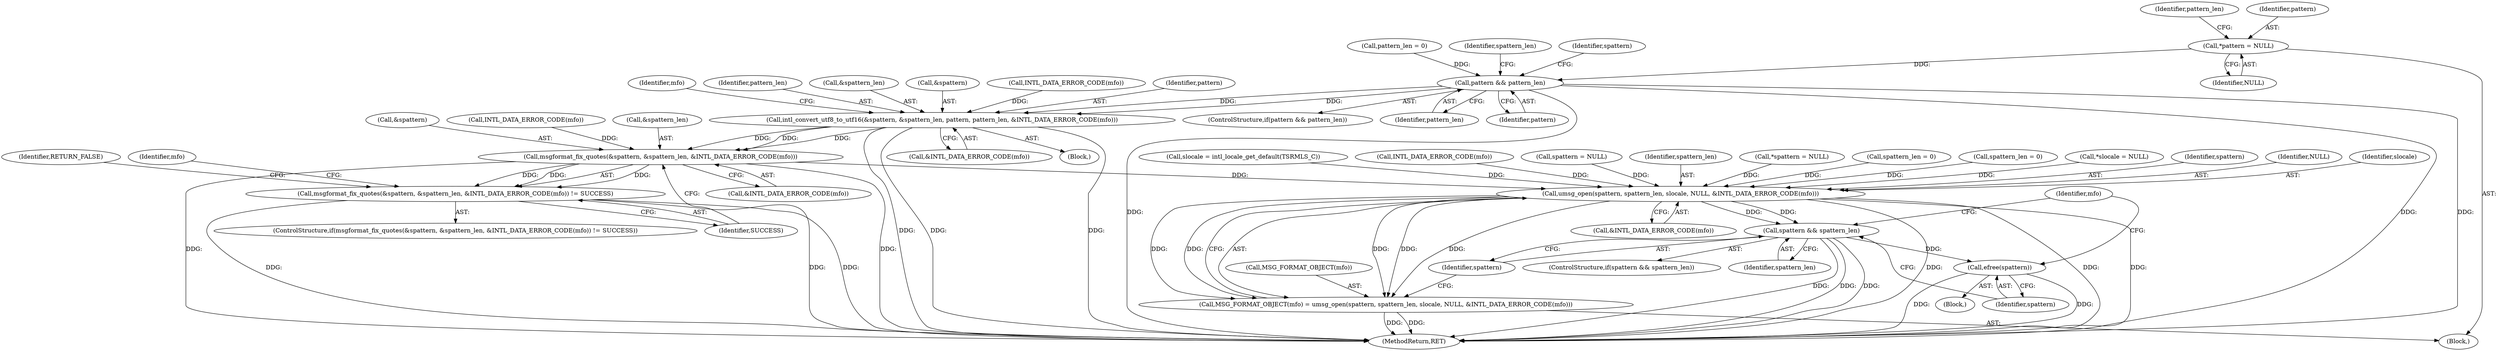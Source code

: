 digraph "0_php-src_6d55ba265637d6adf0ba7e9c9ef11187d1ec2f5b?w=1@pointer" {
"1000116" [label="(Call,*pattern = NULL)"];
"1000144" [label="(Call,pattern && pattern_len)"];
"1000148" [label="(Call,intl_convert_utf8_to_utf16(&spattern, &spattern_len, pattern, pattern_len, &INTL_DATA_ERROR_CODE(mfo)))"];
"1000183" [label="(Call,msgformat_fix_quotes(&spattern, &spattern_len, &INTL_DATA_ERROR_CODE(mfo)))"];
"1000182" [label="(Call,msgformat_fix_quotes(&spattern, &spattern_len, &INTL_DATA_ERROR_CODE(mfo)) != SUCCESS)"];
"1000197" [label="(Call,umsg_open(spattern, spattern_len, slocale, NULL, &INTL_DATA_ERROR_CODE(mfo)))"];
"1000194" [label="(Call,MSG_FORMAT_OBJECT(mfo) = umsg_open(spattern, spattern_len, slocale, NULL, &INTL_DATA_ERROR_CODE(mfo)))"];
"1000206" [label="(Call,spattern && spattern_len)"];
"1000210" [label="(Call,efree(spattern))"];
"1000197" [label="(Call,umsg_open(spattern, spattern_len, slocale, NULL, &INTL_DATA_ERROR_CODE(mfo)))"];
"1000188" [label="(Call,&INTL_DATA_ERROR_CODE(mfo))"];
"1000118" [label="(Identifier,NULL)"];
"1000184" [label="(Call,&spattern)"];
"1000153" [label="(Identifier,pattern)"];
"1000161" [label="(Identifier,mfo)"];
"1000209" [label="(Block,)"];
"1000205" [label="(ControlStructure,if(spattern && spattern_len))"];
"1000211" [label="(Identifier,spattern)"];
"1000121" [label="(Identifier,pattern_len)"];
"1000194" [label="(Call,MSG_FORMAT_OBJECT(mfo) = umsg_open(spattern, spattern_len, slocale, NULL, &INTL_DATA_ERROR_CODE(mfo)))"];
"1000145" [label="(Identifier,pattern)"];
"1000166" [label="(Call,spattern_len = 0)"];
"1000143" [label="(ControlStructure,if(pattern && pattern_len))"];
"1000124" [label="(Call,*slocale = NULL)"];
"1000206" [label="(Call,spattern && spattern_len)"];
"1000120" [label="(Call,pattern_len = 0)"];
"1000154" [label="(Identifier,pattern_len)"];
"1000189" [label="(Call,INTL_DATA_ERROR_CODE(mfo))"];
"1000213" [label="(Identifier,mfo)"];
"1000210" [label="(Call,efree(spattern))"];
"1000183" [label="(Call,msgformat_fix_quotes(&spattern, &spattern_len, &INTL_DATA_ERROR_CODE(mfo)))"];
"1000155" [label="(Call,&INTL_DATA_ERROR_CODE(mfo))"];
"1000198" [label="(Identifier,spattern)"];
"1000201" [label="(Identifier,NULL)"];
"1000181" [label="(ControlStructure,if(msgformat_fix_quotes(&spattern, &spattern_len, &INTL_DATA_ERROR_CODE(mfo)) != SUCCESS))"];
"1000147" [label="(Block,)"];
"1000200" [label="(Identifier,slocale)"];
"1000177" [label="(Call,slocale = intl_locale_get_default(TSRMLS_C))"];
"1000186" [label="(Call,&spattern_len)"];
"1000202" [label="(Call,&INTL_DATA_ERROR_CODE(mfo))"];
"1000203" [label="(Call,INTL_DATA_ERROR_CODE(mfo))"];
"1000215" [label="(MethodReturn,RET)"];
"1000169" [label="(Call,spattern = NULL)"];
"1000195" [label="(Call,MSG_FORMAT_OBJECT(mfo))"];
"1000208" [label="(Identifier,spattern_len)"];
"1000151" [label="(Call,&spattern_len)"];
"1000105" [label="(Block,)"];
"1000199" [label="(Identifier,spattern_len)"];
"1000207" [label="(Identifier,spattern)"];
"1000108" [label="(Call,*spattern = NULL)"];
"1000148" [label="(Call,intl_convert_utf8_to_utf16(&spattern, &spattern_len, pattern, pattern_len, &INTL_DATA_ERROR_CODE(mfo)))"];
"1000117" [label="(Identifier,pattern)"];
"1000167" [label="(Identifier,spattern_len)"];
"1000191" [label="(Identifier,SUCCESS)"];
"1000112" [label="(Call,spattern_len = 0)"];
"1000144" [label="(Call,pattern && pattern_len)"];
"1000150" [label="(Identifier,spattern)"];
"1000193" [label="(Identifier,RETURN_FALSE)"];
"1000146" [label="(Identifier,pattern_len)"];
"1000149" [label="(Call,&spattern)"];
"1000116" [label="(Call,*pattern = NULL)"];
"1000156" [label="(Call,INTL_DATA_ERROR_CODE(mfo))"];
"1000196" [label="(Identifier,mfo)"];
"1000182" [label="(Call,msgformat_fix_quotes(&spattern, &spattern_len, &INTL_DATA_ERROR_CODE(mfo)) != SUCCESS)"];
"1000116" -> "1000105"  [label="AST: "];
"1000116" -> "1000118"  [label="CFG: "];
"1000117" -> "1000116"  [label="AST: "];
"1000118" -> "1000116"  [label="AST: "];
"1000121" -> "1000116"  [label="CFG: "];
"1000116" -> "1000144"  [label="DDG: "];
"1000144" -> "1000143"  [label="AST: "];
"1000144" -> "1000145"  [label="CFG: "];
"1000144" -> "1000146"  [label="CFG: "];
"1000145" -> "1000144"  [label="AST: "];
"1000146" -> "1000144"  [label="AST: "];
"1000150" -> "1000144"  [label="CFG: "];
"1000167" -> "1000144"  [label="CFG: "];
"1000144" -> "1000215"  [label="DDG: "];
"1000144" -> "1000215"  [label="DDG: "];
"1000144" -> "1000215"  [label="DDG: "];
"1000120" -> "1000144"  [label="DDG: "];
"1000144" -> "1000148"  [label="DDG: "];
"1000144" -> "1000148"  [label="DDG: "];
"1000148" -> "1000147"  [label="AST: "];
"1000148" -> "1000155"  [label="CFG: "];
"1000149" -> "1000148"  [label="AST: "];
"1000151" -> "1000148"  [label="AST: "];
"1000153" -> "1000148"  [label="AST: "];
"1000154" -> "1000148"  [label="AST: "];
"1000155" -> "1000148"  [label="AST: "];
"1000161" -> "1000148"  [label="CFG: "];
"1000148" -> "1000215"  [label="DDG: "];
"1000148" -> "1000215"  [label="DDG: "];
"1000148" -> "1000215"  [label="DDG: "];
"1000156" -> "1000148"  [label="DDG: "];
"1000148" -> "1000183"  [label="DDG: "];
"1000148" -> "1000183"  [label="DDG: "];
"1000148" -> "1000183"  [label="DDG: "];
"1000183" -> "1000182"  [label="AST: "];
"1000183" -> "1000188"  [label="CFG: "];
"1000184" -> "1000183"  [label="AST: "];
"1000186" -> "1000183"  [label="AST: "];
"1000188" -> "1000183"  [label="AST: "];
"1000191" -> "1000183"  [label="CFG: "];
"1000183" -> "1000215"  [label="DDG: "];
"1000183" -> "1000215"  [label="DDG: "];
"1000183" -> "1000182"  [label="DDG: "];
"1000183" -> "1000182"  [label="DDG: "];
"1000183" -> "1000182"  [label="DDG: "];
"1000189" -> "1000183"  [label="DDG: "];
"1000183" -> "1000197"  [label="DDG: "];
"1000182" -> "1000181"  [label="AST: "];
"1000182" -> "1000191"  [label="CFG: "];
"1000191" -> "1000182"  [label="AST: "];
"1000193" -> "1000182"  [label="CFG: "];
"1000196" -> "1000182"  [label="CFG: "];
"1000182" -> "1000215"  [label="DDG: "];
"1000182" -> "1000215"  [label="DDG: "];
"1000182" -> "1000215"  [label="DDG: "];
"1000197" -> "1000194"  [label="AST: "];
"1000197" -> "1000202"  [label="CFG: "];
"1000198" -> "1000197"  [label="AST: "];
"1000199" -> "1000197"  [label="AST: "];
"1000200" -> "1000197"  [label="AST: "];
"1000201" -> "1000197"  [label="AST: "];
"1000202" -> "1000197"  [label="AST: "];
"1000194" -> "1000197"  [label="CFG: "];
"1000197" -> "1000215"  [label="DDG: "];
"1000197" -> "1000215"  [label="DDG: "];
"1000197" -> "1000215"  [label="DDG: "];
"1000197" -> "1000194"  [label="DDG: "];
"1000197" -> "1000194"  [label="DDG: "];
"1000197" -> "1000194"  [label="DDG: "];
"1000197" -> "1000194"  [label="DDG: "];
"1000197" -> "1000194"  [label="DDG: "];
"1000169" -> "1000197"  [label="DDG: "];
"1000108" -> "1000197"  [label="DDG: "];
"1000166" -> "1000197"  [label="DDG: "];
"1000112" -> "1000197"  [label="DDG: "];
"1000177" -> "1000197"  [label="DDG: "];
"1000124" -> "1000197"  [label="DDG: "];
"1000203" -> "1000197"  [label="DDG: "];
"1000197" -> "1000206"  [label="DDG: "];
"1000197" -> "1000206"  [label="DDG: "];
"1000194" -> "1000105"  [label="AST: "];
"1000195" -> "1000194"  [label="AST: "];
"1000207" -> "1000194"  [label="CFG: "];
"1000194" -> "1000215"  [label="DDG: "];
"1000194" -> "1000215"  [label="DDG: "];
"1000206" -> "1000205"  [label="AST: "];
"1000206" -> "1000207"  [label="CFG: "];
"1000206" -> "1000208"  [label="CFG: "];
"1000207" -> "1000206"  [label="AST: "];
"1000208" -> "1000206"  [label="AST: "];
"1000211" -> "1000206"  [label="CFG: "];
"1000213" -> "1000206"  [label="CFG: "];
"1000206" -> "1000215"  [label="DDG: "];
"1000206" -> "1000215"  [label="DDG: "];
"1000206" -> "1000215"  [label="DDG: "];
"1000206" -> "1000210"  [label="DDG: "];
"1000210" -> "1000209"  [label="AST: "];
"1000210" -> "1000211"  [label="CFG: "];
"1000211" -> "1000210"  [label="AST: "];
"1000213" -> "1000210"  [label="CFG: "];
"1000210" -> "1000215"  [label="DDG: "];
"1000210" -> "1000215"  [label="DDG: "];
}
